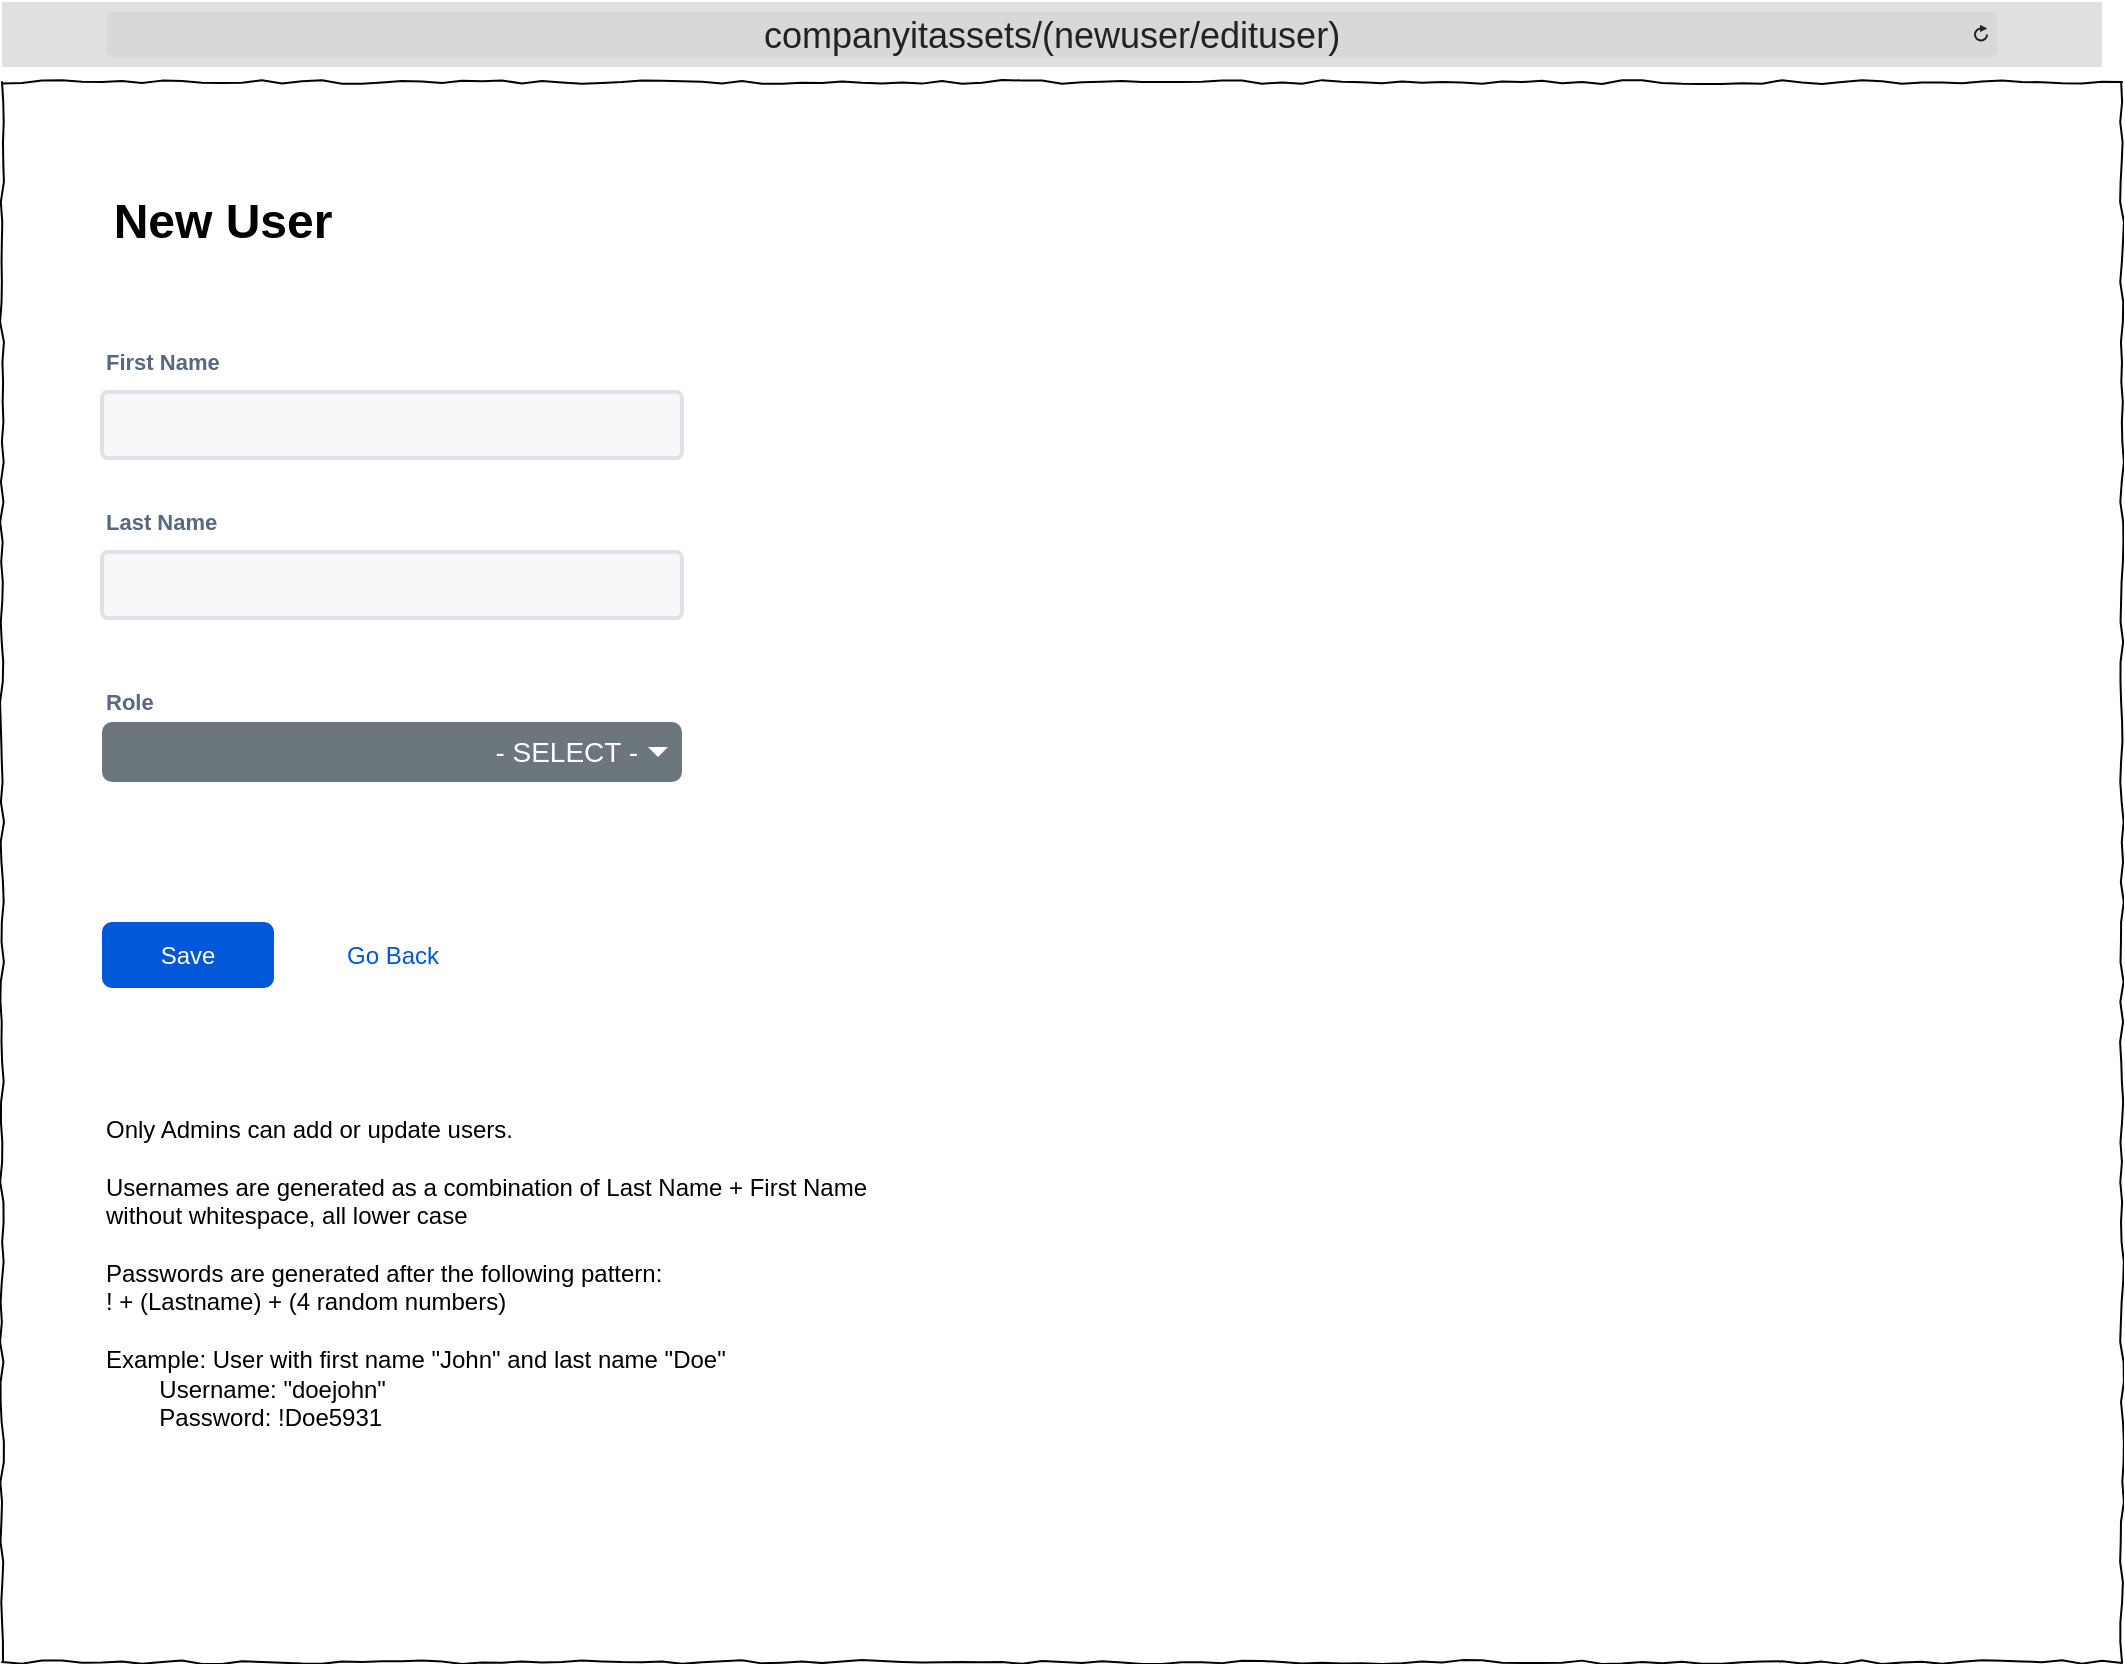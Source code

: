 <mxfile version="26.0.11">
  <diagram name="Page-1" id="03018318-947c-dd8e-b7a3-06fadd420f32">
    <mxGraphModel dx="1368" dy="867" grid="1" gridSize="10" guides="1" tooltips="1" connect="1" arrows="1" fold="1" page="1" pageScale="1" pageWidth="1100" pageHeight="850" background="none" math="0" shadow="0">
      <root>
        <mxCell id="0" />
        <mxCell id="1" parent="0" />
        <mxCell id="677b7b8949515195-1" value="" style="whiteSpace=wrap;html=1;rounded=0;shadow=0;labelBackgroundColor=none;strokeColor=#000000;strokeWidth=1;fillColor=none;fontFamily=Verdana;fontSize=12;fontColor=#000000;align=center;comic=1;" parent="1" vertex="1">
          <mxGeometry x="20" y="40" width="1060" height="790" as="geometry" />
        </mxCell>
        <mxCell id="zX-MKMj06BqSPDNbv460-1" value="&lt;font style=&quot;font-size: 18px;&quot;&gt;companyitassets/(newuser/edituser)&lt;/font&gt;" style="html=1;strokeWidth=1;shadow=0;dashed=0;shape=mxgraph.ios7ui.url;fillColor=#e0e0e0;strokeColor=#c0c0c0;buttonText=;strokeColor2=#222222;fontColor=#222222;fontSize=8;spacingTop=2;align=center;whiteSpace=wrap;" parent="1" vertex="1">
          <mxGeometry x="20" width="1050" height="32.5" as="geometry" />
        </mxCell>
        <mxCell id="hB9AYZY-XfLOqYExoFzZ-1" value="New User" style="text;strokeColor=none;fillColor=none;html=1;fontSize=24;fontStyle=1;verticalAlign=middle;align=center;" vertex="1" parent="1">
          <mxGeometry x="70" y="90" width="120" height="40" as="geometry" />
        </mxCell>
        <mxCell id="hB9AYZY-XfLOqYExoFzZ-2" value="Last Name" style="fillColor=none;strokeColor=none;html=1;fontSize=11;fontStyle=0;align=left;fontColor=#596780;fontStyle=1;fontSize=11" vertex="1" parent="1">
          <mxGeometry x="70" y="250" width="240" height="20" as="geometry" />
        </mxCell>
        <mxCell id="hB9AYZY-XfLOqYExoFzZ-3" value="" style="rounded=1;arcSize=9;fillColor=#F7F8F9;align=left;spacingLeft=5;strokeColor=#DEE1E6;html=1;strokeWidth=2;fontSize=12" vertex="1" parent="1">
          <mxGeometry x="70" y="275" width="290" height="33" as="geometry" />
        </mxCell>
        <mxCell id="hB9AYZY-XfLOqYExoFzZ-4" value="" style="rounded=1;arcSize=9;fillColor=#F7F8F9;align=left;spacingLeft=5;strokeColor=#DEE1E6;html=1;strokeWidth=2;fontSize=12" vertex="1" parent="1">
          <mxGeometry x="70" y="195" width="290" height="33" as="geometry" />
        </mxCell>
        <mxCell id="hB9AYZY-XfLOqYExoFzZ-5" value="First Name" style="fillColor=none;strokeColor=none;html=1;fontSize=11;fontStyle=0;align=left;fontColor=#596780;fontStyle=1;fontSize=11" vertex="1" parent="1">
          <mxGeometry x="70" y="170" width="240" height="20" as="geometry" />
        </mxCell>
        <mxCell id="hB9AYZY-XfLOqYExoFzZ-6" value="Role" style="fillColor=none;strokeColor=none;html=1;fontSize=11;fontStyle=0;align=left;fontColor=#596780;fontStyle=1;fontSize=11" vertex="1" parent="1">
          <mxGeometry x="70" y="340" width="240" height="20" as="geometry" />
        </mxCell>
        <mxCell id="hB9AYZY-XfLOqYExoFzZ-9" value="- SELECT -" style="html=1;shadow=0;dashed=0;shape=mxgraph.bootstrap.rrect;rSize=5;strokeColor=none;strokeWidth=1;fillColor=#6C767D;fontColor=#ffffff;whiteSpace=wrap;align=right;verticalAlign=middle;fontStyle=0;fontSize=14;spacingRight=20;" vertex="1" parent="1">
          <mxGeometry x="70" y="360" width="290" height="30" as="geometry" />
        </mxCell>
        <mxCell id="hB9AYZY-XfLOqYExoFzZ-10" value="" style="shape=triangle;direction=south;fillColor=#ffffff;strokeColor=none;perimeter=none;" vertex="1" parent="hB9AYZY-XfLOqYExoFzZ-9">
          <mxGeometry x="1" y="0.5" width="10" height="5" relative="1" as="geometry">
            <mxPoint x="-17" y="-2.5" as="offset" />
          </mxGeometry>
        </mxCell>
        <mxCell id="hB9AYZY-XfLOqYExoFzZ-11" value="Save" style="rounded=1;fillColor=#0057D8;strokeColor=none;html=1;whiteSpace=wrap;fontColor=#ffffff;align=center;verticalAlign=middle;fontStyle=0;fontSize=12;sketch=0;" vertex="1" parent="1">
          <mxGeometry x="70" y="460" width="86" height="33" as="geometry" />
        </mxCell>
        <mxCell id="hB9AYZY-XfLOqYExoFzZ-12" value="Go Back" style="fillColor=none;strokeColor=none;html=1;fontColor=#0057D8;align=center;verticalAlign=middle;fontStyle=0;fontSize=12" vertex="1" parent="1">
          <mxGeometry x="172" y="460" width="86" height="33" as="geometry" />
        </mxCell>
        <mxCell id="hB9AYZY-XfLOqYExoFzZ-13" value="Only Admins can add or update users.&lt;div&gt;&lt;br&gt;&lt;/div&gt;&lt;div&gt;Usernames are generated as a combination of Last Name + First Name without whitespace, all lower case&lt;/div&gt;&lt;div&gt;&lt;br&gt;&lt;/div&gt;&lt;div&gt;Passwords are generated after the following pattern:&lt;/div&gt;&lt;div&gt;! + (Lastname) + (4 random numbers)&lt;/div&gt;&lt;div&gt;&lt;br&gt;&lt;/div&gt;&lt;div&gt;Example: User with first name &quot;John&quot; and last name &quot;Doe&quot;&lt;/div&gt;&lt;div&gt;&lt;span style=&quot;white-space: pre;&quot;&gt;&#x9;&lt;/span&gt;Username: &quot;doejohn&quot;&lt;br&gt;&lt;/div&gt;&lt;div&gt;&lt;span style=&quot;white-space: pre;&quot;&gt;&#x9;&lt;/span&gt;Password: !Doe5931&lt;br&gt;&lt;/div&gt;&lt;div&gt;&lt;br&gt;&lt;/div&gt;" style="text;html=1;align=left;verticalAlign=top;whiteSpace=wrap;rounded=0;fontColor=light-dark(#000000,#7D7D7D);" vertex="1" parent="1">
          <mxGeometry x="70" y="550" width="420" height="230" as="geometry" />
        </mxCell>
      </root>
    </mxGraphModel>
  </diagram>
</mxfile>
